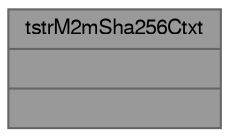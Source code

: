 digraph "tstrM2mSha256Ctxt"
{
 // LATEX_PDF_SIZE
  bgcolor="transparent";
  edge [fontname=FreeSans,fontsize=10,labelfontname=FreeSans,labelfontsize=10];
  node [fontname=FreeSans,fontsize=10,shape=box,height=0.2,width=0.4];
  Node1 [shape=record,label="{tstrM2mSha256Ctxt\n||}",height=0.2,width=0.4,color="gray40", fillcolor="grey60", style="filled", fontcolor="black",tooltip="SHA256 context data."];
}
